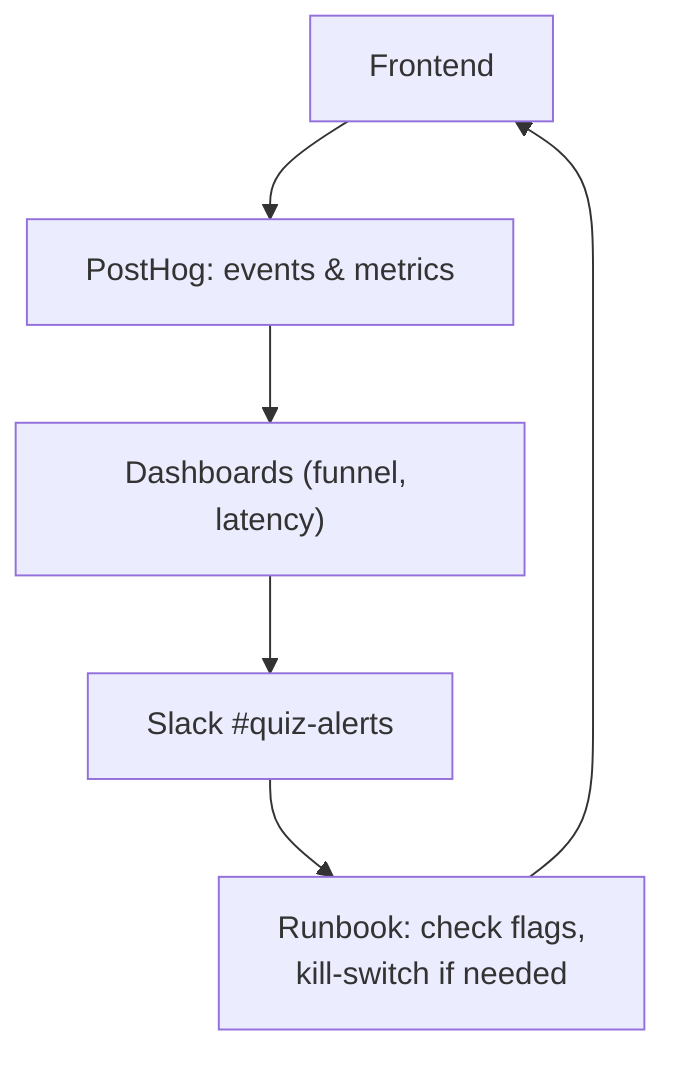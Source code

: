 flowchart TD
  FE["Frontend"] --> PH["PostHog: events & metrics"]
  PH --> Dash["Dashboards (funnel, latency)"]
  Dash --> Alert["Slack #quiz-alerts"]
  Alert --> Run["Runbook: check flags,\nkill-switch if needed"]
  Run --> FE